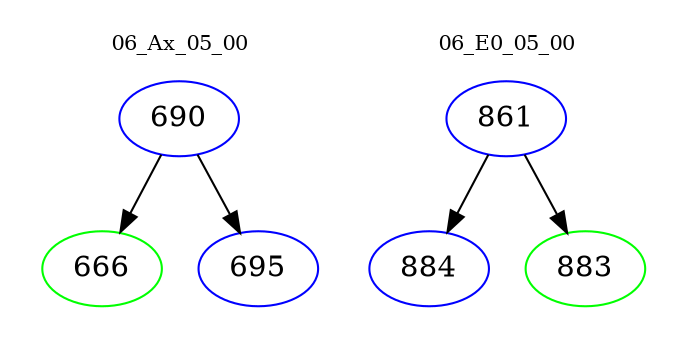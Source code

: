 digraph{
subgraph cluster_0 {
color = white
label = "06_Ax_05_00";
fontsize=10;
T0_690 [label="690", color="blue"]
T0_690 -> T0_666 [color="black"]
T0_666 [label="666", color="green"]
T0_690 -> T0_695 [color="black"]
T0_695 [label="695", color="blue"]
}
subgraph cluster_1 {
color = white
label = "06_E0_05_00";
fontsize=10;
T1_861 [label="861", color="blue"]
T1_861 -> T1_884 [color="black"]
T1_884 [label="884", color="blue"]
T1_861 -> T1_883 [color="black"]
T1_883 [label="883", color="green"]
}
}
